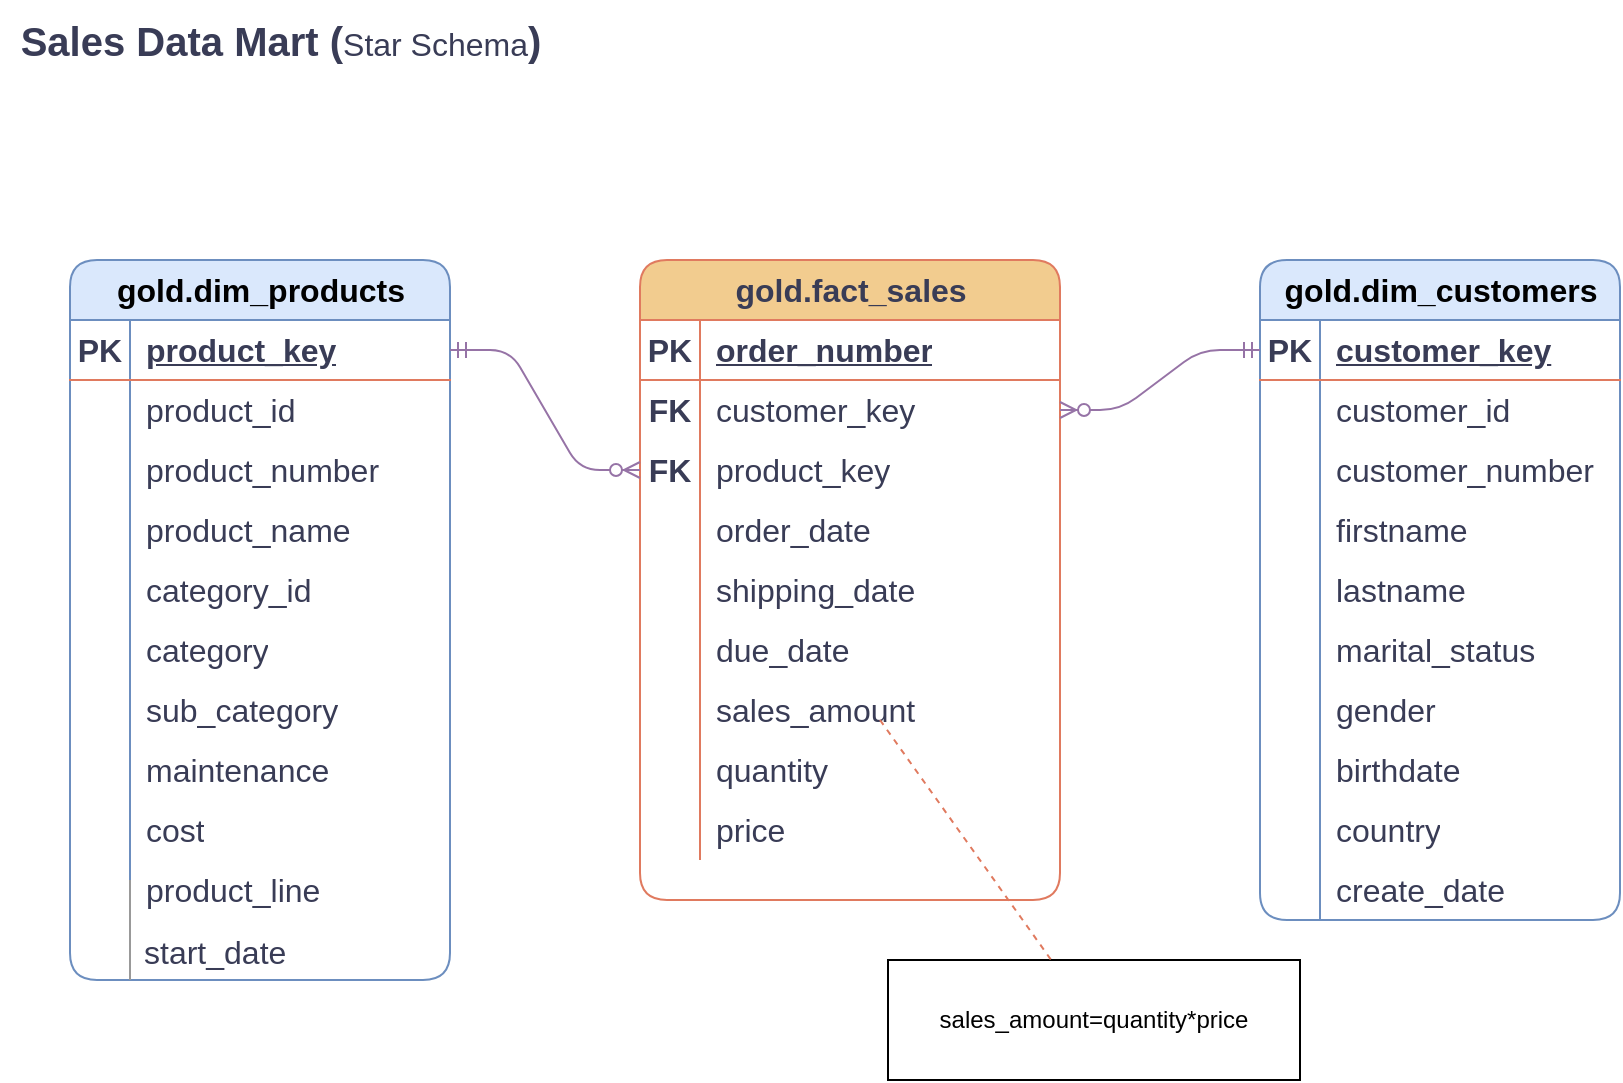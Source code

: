 <mxfile version="28.2.0">
  <diagram name="Page-1" id="RctHE6GiMI8IycqATekk">
    <mxGraphModel grid="1" page="1" gridSize="10" guides="1" tooltips="1" connect="1" arrows="1" fold="1" pageScale="1" pageWidth="827" pageHeight="1169" background="none" math="0" shadow="0">
      <root>
        <mxCell id="0" />
        <mxCell id="1" parent="0" />
        <mxCell id="pemhG7gVHmz7VgRPscrL-1" value="" style="whiteSpace=wrap;html=1;aspect=fixed;labelBackgroundColor=none;fillColor=#F2CC8F;strokeColor=#E07A5F;fontColor=#393C56;rounded=1;fontSize=20;fontStyle=1" vertex="1" parent="1">
          <mxGeometry x="140" y="87" as="geometry" />
        </mxCell>
        <mxCell id="pemhG7gVHmz7VgRPscrL-2" value="gold.fact_sales" style="shape=table;startSize=30;container=1;collapsible=1;childLayout=tableLayout;fixedRows=1;rowLines=0;fontStyle=1;align=center;resizeLast=1;html=1;labelBackgroundColor=none;fillColor=#F2CC8F;strokeColor=#E07A5F;fontColor=#393C56;rounded=1;fontSize=16;" vertex="1" parent="1">
          <mxGeometry x="290" y="160" width="210" height="320" as="geometry" />
        </mxCell>
        <mxCell id="pemhG7gVHmz7VgRPscrL-3" value="" style="shape=tableRow;horizontal=0;startSize=0;swimlaneHead=0;swimlaneBody=0;fillColor=none;collapsible=0;dropTarget=0;points=[[0,0.5],[1,0.5]];portConstraint=eastwest;top=0;left=0;right=0;bottom=1;labelBackgroundColor=none;strokeColor=#E07A5F;fontColor=#393C56;rounded=1;fontSize=16;" vertex="1" parent="pemhG7gVHmz7VgRPscrL-2">
          <mxGeometry y="30" width="210" height="30" as="geometry" />
        </mxCell>
        <mxCell id="pemhG7gVHmz7VgRPscrL-4" value="PK" style="shape=partialRectangle;connectable=0;fillColor=none;top=0;left=0;bottom=0;right=0;fontStyle=1;overflow=hidden;whiteSpace=wrap;html=1;labelBackgroundColor=none;strokeColor=#E07A5F;fontColor=#393C56;rounded=1;fontSize=16;" vertex="1" parent="pemhG7gVHmz7VgRPscrL-3">
          <mxGeometry width="30" height="30" as="geometry">
            <mxRectangle width="30" height="30" as="alternateBounds" />
          </mxGeometry>
        </mxCell>
        <mxCell id="pemhG7gVHmz7VgRPscrL-5" value="order_number" style="shape=partialRectangle;connectable=0;fillColor=none;top=0;left=0;bottom=0;right=0;align=left;spacingLeft=6;fontStyle=5;overflow=hidden;whiteSpace=wrap;html=1;labelBackgroundColor=none;strokeColor=#E07A5F;fontColor=#393C56;rounded=1;fontSize=16;" vertex="1" parent="pemhG7gVHmz7VgRPscrL-3">
          <mxGeometry x="30" width="180" height="30" as="geometry">
            <mxRectangle width="180" height="30" as="alternateBounds" />
          </mxGeometry>
        </mxCell>
        <mxCell id="pemhG7gVHmz7VgRPscrL-6" value="" style="shape=tableRow;horizontal=0;startSize=0;swimlaneHead=0;swimlaneBody=0;fillColor=none;collapsible=0;dropTarget=0;points=[[0,0.5],[1,0.5]];portConstraint=eastwest;top=0;left=0;right=0;bottom=0;labelBackgroundColor=none;strokeColor=#E07A5F;fontColor=#393C56;rounded=1;fontSize=16;" vertex="1" parent="pemhG7gVHmz7VgRPscrL-2">
          <mxGeometry y="60" width="210" height="30" as="geometry" />
        </mxCell>
        <mxCell id="pemhG7gVHmz7VgRPscrL-7" value="FK" style="shape=partialRectangle;connectable=0;fillColor=none;top=0;left=0;bottom=0;right=0;editable=1;overflow=hidden;whiteSpace=wrap;html=1;labelBackgroundColor=none;strokeColor=#E07A5F;fontColor=#393C56;rounded=1;fontSize=16;fontStyle=1" vertex="1" parent="pemhG7gVHmz7VgRPscrL-6">
          <mxGeometry width="30" height="30" as="geometry">
            <mxRectangle width="30" height="30" as="alternateBounds" />
          </mxGeometry>
        </mxCell>
        <mxCell id="pemhG7gVHmz7VgRPscrL-8" value="customer_key" style="shape=partialRectangle;connectable=0;fillColor=none;top=0;left=0;bottom=0;right=0;align=left;spacingLeft=6;overflow=hidden;whiteSpace=wrap;html=1;labelBackgroundColor=none;strokeColor=#E07A5F;fontColor=#393C56;rounded=1;fontSize=16;" vertex="1" parent="pemhG7gVHmz7VgRPscrL-6">
          <mxGeometry x="30" width="180" height="30" as="geometry">
            <mxRectangle width="180" height="30" as="alternateBounds" />
          </mxGeometry>
        </mxCell>
        <mxCell id="pemhG7gVHmz7VgRPscrL-9" value="" style="shape=tableRow;horizontal=0;startSize=0;swimlaneHead=0;swimlaneBody=0;fillColor=none;collapsible=0;dropTarget=0;points=[[0,0.5],[1,0.5]];portConstraint=eastwest;top=0;left=0;right=0;bottom=0;labelBackgroundColor=none;strokeColor=#E07A5F;fontColor=#393C56;rounded=1;fontSize=16;" vertex="1" parent="pemhG7gVHmz7VgRPscrL-2">
          <mxGeometry y="90" width="210" height="30" as="geometry" />
        </mxCell>
        <mxCell id="pemhG7gVHmz7VgRPscrL-10" value="&lt;b&gt;FK&lt;/b&gt;" style="shape=partialRectangle;connectable=0;fillColor=none;top=0;left=0;bottom=0;right=0;editable=1;overflow=hidden;whiteSpace=wrap;html=1;labelBackgroundColor=none;strokeColor=#E07A5F;fontColor=#393C56;rounded=1;fontSize=16;" vertex="1" parent="pemhG7gVHmz7VgRPscrL-9">
          <mxGeometry width="30" height="30" as="geometry">
            <mxRectangle width="30" height="30" as="alternateBounds" />
          </mxGeometry>
        </mxCell>
        <mxCell id="pemhG7gVHmz7VgRPscrL-11" value="product_key" style="shape=partialRectangle;connectable=0;fillColor=none;top=0;left=0;bottom=0;right=0;align=left;spacingLeft=6;overflow=hidden;whiteSpace=wrap;html=1;labelBackgroundColor=none;strokeColor=#E07A5F;fontColor=#393C56;rounded=1;fontSize=16;" vertex="1" parent="pemhG7gVHmz7VgRPscrL-9">
          <mxGeometry x="30" width="180" height="30" as="geometry">
            <mxRectangle width="180" height="30" as="alternateBounds" />
          </mxGeometry>
        </mxCell>
        <mxCell id="pemhG7gVHmz7VgRPscrL-18" value="" style="shape=tableRow;horizontal=0;startSize=0;swimlaneHead=0;swimlaneBody=0;fillColor=none;collapsible=0;dropTarget=0;points=[[0,0.5],[1,0.5]];portConstraint=eastwest;top=0;left=0;right=0;bottom=0;labelBackgroundColor=none;strokeColor=#E07A5F;fontColor=#393C56;rounded=1;fontSize=16;" vertex="1" parent="pemhG7gVHmz7VgRPscrL-2">
          <mxGeometry y="120" width="210" height="30" as="geometry" />
        </mxCell>
        <mxCell id="pemhG7gVHmz7VgRPscrL-19" value="" style="shape=partialRectangle;connectable=0;fillColor=none;top=0;left=0;bottom=0;right=0;editable=1;overflow=hidden;whiteSpace=wrap;html=1;labelBackgroundColor=none;strokeColor=#E07A5F;fontColor=#393C56;rounded=1;fontSize=16;" vertex="1" parent="pemhG7gVHmz7VgRPscrL-18">
          <mxGeometry width="30" height="30" as="geometry">
            <mxRectangle width="30" height="30" as="alternateBounds" />
          </mxGeometry>
        </mxCell>
        <mxCell id="pemhG7gVHmz7VgRPscrL-20" value="order_date" style="shape=partialRectangle;connectable=0;fillColor=none;top=0;left=0;bottom=0;right=0;align=left;spacingLeft=6;overflow=hidden;whiteSpace=wrap;html=1;labelBackgroundColor=none;strokeColor=#E07A5F;fontColor=#393C56;rounded=1;fontSize=16;" vertex="1" parent="pemhG7gVHmz7VgRPscrL-18">
          <mxGeometry x="30" width="180" height="30" as="geometry">
            <mxRectangle width="180" height="30" as="alternateBounds" />
          </mxGeometry>
        </mxCell>
        <mxCell id="pemhG7gVHmz7VgRPscrL-15" value="" style="shape=tableRow;horizontal=0;startSize=0;swimlaneHead=0;swimlaneBody=0;fillColor=none;collapsible=0;dropTarget=0;points=[[0,0.5],[1,0.5]];portConstraint=eastwest;top=0;left=0;right=0;bottom=0;labelBackgroundColor=none;strokeColor=#E07A5F;fontColor=#393C56;rounded=1;fontSize=16;" vertex="1" parent="pemhG7gVHmz7VgRPscrL-2">
          <mxGeometry y="150" width="210" height="30" as="geometry" />
        </mxCell>
        <mxCell id="pemhG7gVHmz7VgRPscrL-16" value="" style="shape=partialRectangle;connectable=0;fillColor=none;top=0;left=0;bottom=0;right=0;editable=1;overflow=hidden;whiteSpace=wrap;html=1;labelBackgroundColor=none;strokeColor=#E07A5F;fontColor=#393C56;rounded=1;fontSize=16;" vertex="1" parent="pemhG7gVHmz7VgRPscrL-15">
          <mxGeometry width="30" height="30" as="geometry">
            <mxRectangle width="30" height="30" as="alternateBounds" />
          </mxGeometry>
        </mxCell>
        <mxCell id="pemhG7gVHmz7VgRPscrL-17" value="shipping_date" style="shape=partialRectangle;connectable=0;fillColor=none;top=0;left=0;bottom=0;right=0;align=left;spacingLeft=6;overflow=hidden;whiteSpace=wrap;html=1;labelBackgroundColor=none;strokeColor=#E07A5F;fontColor=#393C56;rounded=1;fontSize=16;" vertex="1" parent="pemhG7gVHmz7VgRPscrL-15">
          <mxGeometry x="30" width="180" height="30" as="geometry">
            <mxRectangle width="180" height="30" as="alternateBounds" />
          </mxGeometry>
        </mxCell>
        <mxCell id="pemhG7gVHmz7VgRPscrL-21" value="" style="shape=tableRow;horizontal=0;startSize=0;swimlaneHead=0;swimlaneBody=0;fillColor=none;collapsible=0;dropTarget=0;points=[[0,0.5],[1,0.5]];portConstraint=eastwest;top=0;left=0;right=0;bottom=0;labelBackgroundColor=none;strokeColor=#E07A5F;fontColor=#393C56;rounded=1;fontSize=16;" vertex="1" parent="pemhG7gVHmz7VgRPscrL-2">
          <mxGeometry y="180" width="210" height="30" as="geometry" />
        </mxCell>
        <mxCell id="pemhG7gVHmz7VgRPscrL-22" value="" style="shape=partialRectangle;connectable=0;fillColor=none;top=0;left=0;bottom=0;right=0;editable=1;overflow=hidden;whiteSpace=wrap;html=1;labelBackgroundColor=none;strokeColor=#E07A5F;fontColor=#393C56;rounded=1;fontSize=16;" vertex="1" parent="pemhG7gVHmz7VgRPscrL-21">
          <mxGeometry width="30" height="30" as="geometry">
            <mxRectangle width="30" height="30" as="alternateBounds" />
          </mxGeometry>
        </mxCell>
        <mxCell id="pemhG7gVHmz7VgRPscrL-23" value="due_date" style="shape=partialRectangle;connectable=0;fillColor=none;top=0;left=0;bottom=0;right=0;align=left;spacingLeft=6;overflow=hidden;whiteSpace=wrap;html=1;labelBackgroundColor=none;strokeColor=#E07A5F;fontColor=#393C56;rounded=1;fontSize=16;" vertex="1" parent="pemhG7gVHmz7VgRPscrL-21">
          <mxGeometry x="30" width="180" height="30" as="geometry">
            <mxRectangle width="180" height="30" as="alternateBounds" />
          </mxGeometry>
        </mxCell>
        <mxCell id="pemhG7gVHmz7VgRPscrL-24" value="" style="shape=tableRow;horizontal=0;startSize=0;swimlaneHead=0;swimlaneBody=0;fillColor=none;collapsible=0;dropTarget=0;points=[[0,0.5],[1,0.5]];portConstraint=eastwest;top=0;left=0;right=0;bottom=0;labelBackgroundColor=none;strokeColor=#E07A5F;fontColor=#393C56;rounded=1;fontSize=16;" vertex="1" parent="pemhG7gVHmz7VgRPscrL-2">
          <mxGeometry y="210" width="210" height="30" as="geometry" />
        </mxCell>
        <mxCell id="pemhG7gVHmz7VgRPscrL-25" value="" style="shape=partialRectangle;connectable=0;fillColor=none;top=0;left=0;bottom=0;right=0;editable=1;overflow=hidden;whiteSpace=wrap;html=1;labelBackgroundColor=none;strokeColor=#E07A5F;fontColor=#393C56;rounded=1;fontSize=16;" vertex="1" parent="pemhG7gVHmz7VgRPscrL-24">
          <mxGeometry width="30" height="30" as="geometry">
            <mxRectangle width="30" height="30" as="alternateBounds" />
          </mxGeometry>
        </mxCell>
        <mxCell id="pemhG7gVHmz7VgRPscrL-26" value="sales_amount" style="shape=partialRectangle;connectable=0;fillColor=none;top=0;left=0;bottom=0;right=0;align=left;spacingLeft=6;overflow=hidden;whiteSpace=wrap;html=1;labelBackgroundColor=none;strokeColor=#E07A5F;fontColor=#393C56;rounded=1;fontSize=16;" vertex="1" parent="pemhG7gVHmz7VgRPscrL-24">
          <mxGeometry x="30" width="180" height="30" as="geometry">
            <mxRectangle width="180" height="30" as="alternateBounds" />
          </mxGeometry>
        </mxCell>
        <mxCell id="pemhG7gVHmz7VgRPscrL-27" value="" style="shape=tableRow;horizontal=0;startSize=0;swimlaneHead=0;swimlaneBody=0;fillColor=none;collapsible=0;dropTarget=0;points=[[0,0.5],[1,0.5]];portConstraint=eastwest;top=0;left=0;right=0;bottom=0;labelBackgroundColor=none;strokeColor=#E07A5F;fontColor=#393C56;rounded=1;fontSize=16;" vertex="1" parent="pemhG7gVHmz7VgRPscrL-2">
          <mxGeometry y="240" width="210" height="30" as="geometry" />
        </mxCell>
        <mxCell id="pemhG7gVHmz7VgRPscrL-28" value="" style="shape=partialRectangle;connectable=0;fillColor=none;top=0;left=0;bottom=0;right=0;editable=1;overflow=hidden;whiteSpace=wrap;html=1;labelBackgroundColor=none;strokeColor=#E07A5F;fontColor=#393C56;rounded=1;fontSize=16;" vertex="1" parent="pemhG7gVHmz7VgRPscrL-27">
          <mxGeometry width="30" height="30" as="geometry">
            <mxRectangle width="30" height="30" as="alternateBounds" />
          </mxGeometry>
        </mxCell>
        <mxCell id="pemhG7gVHmz7VgRPscrL-29" value="quantity" style="shape=partialRectangle;connectable=0;fillColor=none;top=0;left=0;bottom=0;right=0;align=left;spacingLeft=6;overflow=hidden;whiteSpace=wrap;html=1;labelBackgroundColor=none;strokeColor=#E07A5F;fontColor=#393C56;rounded=1;fontSize=16;" vertex="1" parent="pemhG7gVHmz7VgRPscrL-27">
          <mxGeometry x="30" width="180" height="30" as="geometry">
            <mxRectangle width="180" height="30" as="alternateBounds" />
          </mxGeometry>
        </mxCell>
        <mxCell id="pemhG7gVHmz7VgRPscrL-12" value="" style="shape=tableRow;horizontal=0;startSize=0;swimlaneHead=0;swimlaneBody=0;fillColor=none;collapsible=0;dropTarget=0;points=[[0,0.5],[1,0.5]];portConstraint=eastwest;top=0;left=0;right=0;bottom=0;labelBackgroundColor=none;strokeColor=#E07A5F;fontColor=#393C56;rounded=1;fontSize=16;" vertex="1" parent="pemhG7gVHmz7VgRPscrL-2">
          <mxGeometry y="270" width="210" height="30" as="geometry" />
        </mxCell>
        <mxCell id="pemhG7gVHmz7VgRPscrL-13" value="" style="shape=partialRectangle;connectable=0;fillColor=none;top=0;left=0;bottom=0;right=0;editable=1;overflow=hidden;whiteSpace=wrap;html=1;labelBackgroundColor=none;strokeColor=#E07A5F;fontColor=#393C56;rounded=1;fontSize=16;" vertex="1" parent="pemhG7gVHmz7VgRPscrL-12">
          <mxGeometry width="30" height="30" as="geometry">
            <mxRectangle width="30" height="30" as="alternateBounds" />
          </mxGeometry>
        </mxCell>
        <mxCell id="pemhG7gVHmz7VgRPscrL-14" value="price" style="shape=partialRectangle;connectable=0;fillColor=none;top=0;left=0;bottom=0;right=0;align=left;spacingLeft=6;overflow=hidden;whiteSpace=wrap;html=1;labelBackgroundColor=none;strokeColor=#E07A5F;fontColor=#393C56;rounded=1;fontSize=16;" vertex="1" parent="pemhG7gVHmz7VgRPscrL-12">
          <mxGeometry x="30" width="180" height="30" as="geometry">
            <mxRectangle width="180" height="30" as="alternateBounds" />
          </mxGeometry>
        </mxCell>
        <mxCell id="pemhG7gVHmz7VgRPscrL-80" value="gold.dim_customers" style="shape=table;startSize=30;container=1;collapsible=1;childLayout=tableLayout;fixedRows=1;rowLines=0;fontStyle=1;align=center;resizeLast=1;html=1;rounded=1;strokeColor=#6c8ebf;fillColor=#dae8fc;fontSize=16;" vertex="1" parent="1">
          <mxGeometry x="600" y="160" width="180" height="330" as="geometry" />
        </mxCell>
        <mxCell id="pemhG7gVHmz7VgRPscrL-81" value="" style="shape=tableRow;horizontal=0;startSize=0;swimlaneHead=0;swimlaneBody=0;fillColor=none;collapsible=0;dropTarget=0;points=[[0,0.5],[1,0.5]];portConstraint=eastwest;top=0;left=0;right=0;bottom=1;rounded=1;strokeColor=#E07A5F;fontColor=#393C56;fontSize=16;" vertex="1" parent="pemhG7gVHmz7VgRPscrL-80">
          <mxGeometry y="30" width="180" height="30" as="geometry" />
        </mxCell>
        <mxCell id="pemhG7gVHmz7VgRPscrL-82" value="PK" style="shape=partialRectangle;connectable=0;fillColor=none;top=0;left=0;bottom=0;right=0;fontStyle=1;overflow=hidden;whiteSpace=wrap;html=1;rounded=1;strokeColor=#E07A5F;fontColor=#393C56;fontSize=16;" vertex="1" parent="pemhG7gVHmz7VgRPscrL-81">
          <mxGeometry width="30" height="30" as="geometry">
            <mxRectangle width="30" height="30" as="alternateBounds" />
          </mxGeometry>
        </mxCell>
        <mxCell id="pemhG7gVHmz7VgRPscrL-83" value="customer_key" style="shape=partialRectangle;connectable=0;fillColor=none;top=0;left=0;bottom=0;right=0;align=left;spacingLeft=6;fontStyle=5;overflow=hidden;whiteSpace=wrap;html=1;rounded=1;strokeColor=#E07A5F;fontColor=#393C56;fontSize=16;" vertex="1" parent="pemhG7gVHmz7VgRPscrL-81">
          <mxGeometry x="30" width="150" height="30" as="geometry">
            <mxRectangle width="150" height="30" as="alternateBounds" />
          </mxGeometry>
        </mxCell>
        <mxCell id="pemhG7gVHmz7VgRPscrL-84" value="" style="shape=tableRow;horizontal=0;startSize=0;swimlaneHead=0;swimlaneBody=0;fillColor=none;collapsible=0;dropTarget=0;points=[[0,0.5],[1,0.5]];portConstraint=eastwest;top=0;left=0;right=0;bottom=0;rounded=1;strokeColor=#E07A5F;fontColor=#393C56;fontSize=16;" vertex="1" parent="pemhG7gVHmz7VgRPscrL-80">
          <mxGeometry y="60" width="180" height="30" as="geometry" />
        </mxCell>
        <mxCell id="pemhG7gVHmz7VgRPscrL-85" value="" style="shape=partialRectangle;connectable=0;fillColor=none;top=0;left=0;bottom=0;right=0;editable=1;overflow=hidden;whiteSpace=wrap;html=1;rounded=1;strokeColor=#E07A5F;fontColor=#393C56;fontSize=16;" vertex="1" parent="pemhG7gVHmz7VgRPscrL-84">
          <mxGeometry width="30" height="30" as="geometry">
            <mxRectangle width="30" height="30" as="alternateBounds" />
          </mxGeometry>
        </mxCell>
        <mxCell id="pemhG7gVHmz7VgRPscrL-86" value="customer_id" style="shape=partialRectangle;connectable=0;fillColor=none;top=0;left=0;bottom=0;right=0;align=left;spacingLeft=6;overflow=hidden;whiteSpace=wrap;html=1;rounded=1;strokeColor=#E07A5F;fontColor=#393C56;fontSize=16;" vertex="1" parent="pemhG7gVHmz7VgRPscrL-84">
          <mxGeometry x="30" width="150" height="30" as="geometry">
            <mxRectangle width="150" height="30" as="alternateBounds" />
          </mxGeometry>
        </mxCell>
        <mxCell id="pemhG7gVHmz7VgRPscrL-87" value="" style="shape=tableRow;horizontal=0;startSize=0;swimlaneHead=0;swimlaneBody=0;fillColor=none;collapsible=0;dropTarget=0;points=[[0,0.5],[1,0.5]];portConstraint=eastwest;top=0;left=0;right=0;bottom=0;rounded=1;strokeColor=#E07A5F;fontColor=#393C56;fontSize=16;" vertex="1" parent="pemhG7gVHmz7VgRPscrL-80">
          <mxGeometry y="90" width="180" height="30" as="geometry" />
        </mxCell>
        <mxCell id="pemhG7gVHmz7VgRPscrL-88" value="" style="shape=partialRectangle;connectable=0;fillColor=none;top=0;left=0;bottom=0;right=0;editable=1;overflow=hidden;whiteSpace=wrap;html=1;rounded=1;strokeColor=#E07A5F;fontColor=#393C56;fontSize=16;" vertex="1" parent="pemhG7gVHmz7VgRPscrL-87">
          <mxGeometry width="30" height="30" as="geometry">
            <mxRectangle width="30" height="30" as="alternateBounds" />
          </mxGeometry>
        </mxCell>
        <mxCell id="pemhG7gVHmz7VgRPscrL-89" value="customer_number" style="shape=partialRectangle;connectable=0;fillColor=none;top=0;left=0;bottom=0;right=0;align=left;spacingLeft=6;overflow=hidden;whiteSpace=wrap;html=1;rounded=1;strokeColor=#E07A5F;fontColor=#393C56;fontSize=16;" vertex="1" parent="pemhG7gVHmz7VgRPscrL-87">
          <mxGeometry x="30" width="150" height="30" as="geometry">
            <mxRectangle width="150" height="30" as="alternateBounds" />
          </mxGeometry>
        </mxCell>
        <mxCell id="pemhG7gVHmz7VgRPscrL-90" value="" style="shape=tableRow;horizontal=0;startSize=0;swimlaneHead=0;swimlaneBody=0;fillColor=none;collapsible=0;dropTarget=0;points=[[0,0.5],[1,0.5]];portConstraint=eastwest;top=0;left=0;right=0;bottom=0;rounded=1;strokeColor=#E07A5F;fontColor=#393C56;fontSize=16;" vertex="1" parent="pemhG7gVHmz7VgRPscrL-80">
          <mxGeometry y="120" width="180" height="30" as="geometry" />
        </mxCell>
        <mxCell id="pemhG7gVHmz7VgRPscrL-91" value="" style="shape=partialRectangle;connectable=0;fillColor=none;top=0;left=0;bottom=0;right=0;editable=1;overflow=hidden;whiteSpace=wrap;html=1;rounded=1;strokeColor=#E07A5F;fontColor=#393C56;fontSize=16;" vertex="1" parent="pemhG7gVHmz7VgRPscrL-90">
          <mxGeometry width="30" height="30" as="geometry">
            <mxRectangle width="30" height="30" as="alternateBounds" />
          </mxGeometry>
        </mxCell>
        <mxCell id="pemhG7gVHmz7VgRPscrL-92" value="firstname" style="shape=partialRectangle;connectable=0;fillColor=none;top=0;left=0;bottom=0;right=0;align=left;spacingLeft=6;overflow=hidden;whiteSpace=wrap;html=1;rounded=1;strokeColor=#E07A5F;fontColor=#393C56;fontSize=16;" vertex="1" parent="pemhG7gVHmz7VgRPscrL-90">
          <mxGeometry x="30" width="150" height="30" as="geometry">
            <mxRectangle width="150" height="30" as="alternateBounds" />
          </mxGeometry>
        </mxCell>
        <mxCell id="pemhG7gVHmz7VgRPscrL-93" value="" style="shape=tableRow;horizontal=0;startSize=0;swimlaneHead=0;swimlaneBody=0;fillColor=none;collapsible=0;dropTarget=0;points=[[0,0.5],[1,0.5]];portConstraint=eastwest;top=0;left=0;right=0;bottom=0;rounded=1;strokeColor=#E07A5F;fontColor=#393C56;fontSize=16;" vertex="1" parent="pemhG7gVHmz7VgRPscrL-80">
          <mxGeometry y="150" width="180" height="30" as="geometry" />
        </mxCell>
        <mxCell id="pemhG7gVHmz7VgRPscrL-94" value="" style="shape=partialRectangle;connectable=0;fillColor=none;top=0;left=0;bottom=0;right=0;editable=1;overflow=hidden;whiteSpace=wrap;html=1;rounded=1;strokeColor=#E07A5F;fontColor=#393C56;fontSize=16;" vertex="1" parent="pemhG7gVHmz7VgRPscrL-93">
          <mxGeometry width="30" height="30" as="geometry">
            <mxRectangle width="30" height="30" as="alternateBounds" />
          </mxGeometry>
        </mxCell>
        <mxCell id="pemhG7gVHmz7VgRPscrL-95" value="lastname" style="shape=partialRectangle;connectable=0;fillColor=none;top=0;left=0;bottom=0;right=0;align=left;spacingLeft=6;overflow=hidden;whiteSpace=wrap;html=1;rounded=1;strokeColor=#E07A5F;fontColor=#393C56;fontSize=16;" vertex="1" parent="pemhG7gVHmz7VgRPscrL-93">
          <mxGeometry x="30" width="150" height="30" as="geometry">
            <mxRectangle width="150" height="30" as="alternateBounds" />
          </mxGeometry>
        </mxCell>
        <mxCell id="pemhG7gVHmz7VgRPscrL-96" value="" style="shape=tableRow;horizontal=0;startSize=0;swimlaneHead=0;swimlaneBody=0;fillColor=none;collapsible=0;dropTarget=0;points=[[0,0.5],[1,0.5]];portConstraint=eastwest;top=0;left=0;right=0;bottom=0;rounded=1;strokeColor=#E07A5F;fontColor=#393C56;fontSize=16;" vertex="1" parent="pemhG7gVHmz7VgRPscrL-80">
          <mxGeometry y="180" width="180" height="30" as="geometry" />
        </mxCell>
        <mxCell id="pemhG7gVHmz7VgRPscrL-97" value="" style="shape=partialRectangle;connectable=0;fillColor=none;top=0;left=0;bottom=0;right=0;editable=1;overflow=hidden;whiteSpace=wrap;html=1;rounded=1;strokeColor=#E07A5F;fontColor=#393C56;fontSize=16;" vertex="1" parent="pemhG7gVHmz7VgRPscrL-96">
          <mxGeometry width="30" height="30" as="geometry">
            <mxRectangle width="30" height="30" as="alternateBounds" />
          </mxGeometry>
        </mxCell>
        <mxCell id="pemhG7gVHmz7VgRPscrL-98" value="marital_status" style="shape=partialRectangle;connectable=0;fillColor=none;top=0;left=0;bottom=0;right=0;align=left;spacingLeft=6;overflow=hidden;whiteSpace=wrap;html=1;rounded=1;strokeColor=#E07A5F;fontColor=#393C56;fontSize=16;" vertex="1" parent="pemhG7gVHmz7VgRPscrL-96">
          <mxGeometry x="30" width="150" height="30" as="geometry">
            <mxRectangle width="150" height="30" as="alternateBounds" />
          </mxGeometry>
        </mxCell>
        <mxCell id="pemhG7gVHmz7VgRPscrL-99" value="" style="shape=tableRow;horizontal=0;startSize=0;swimlaneHead=0;swimlaneBody=0;fillColor=none;collapsible=0;dropTarget=0;points=[[0,0.5],[1,0.5]];portConstraint=eastwest;top=0;left=0;right=0;bottom=0;rounded=1;strokeColor=#E07A5F;fontColor=#393C56;fontSize=16;" vertex="1" parent="pemhG7gVHmz7VgRPscrL-80">
          <mxGeometry y="210" width="180" height="30" as="geometry" />
        </mxCell>
        <mxCell id="pemhG7gVHmz7VgRPscrL-100" value="" style="shape=partialRectangle;connectable=0;fillColor=none;top=0;left=0;bottom=0;right=0;editable=1;overflow=hidden;whiteSpace=wrap;html=1;rounded=1;strokeColor=#E07A5F;fontColor=#393C56;fontSize=16;" vertex="1" parent="pemhG7gVHmz7VgRPscrL-99">
          <mxGeometry width="30" height="30" as="geometry">
            <mxRectangle width="30" height="30" as="alternateBounds" />
          </mxGeometry>
        </mxCell>
        <mxCell id="pemhG7gVHmz7VgRPscrL-101" value="gender" style="shape=partialRectangle;connectable=0;fillColor=none;top=0;left=0;bottom=0;right=0;align=left;spacingLeft=6;overflow=hidden;whiteSpace=wrap;html=1;rounded=1;strokeColor=#E07A5F;fontColor=#393C56;fontSize=16;" vertex="1" parent="pemhG7gVHmz7VgRPscrL-99">
          <mxGeometry x="30" width="150" height="30" as="geometry">
            <mxRectangle width="150" height="30" as="alternateBounds" />
          </mxGeometry>
        </mxCell>
        <mxCell id="pemhG7gVHmz7VgRPscrL-102" value="" style="shape=tableRow;horizontal=0;startSize=0;swimlaneHead=0;swimlaneBody=0;fillColor=none;collapsible=0;dropTarget=0;points=[[0,0.5],[1,0.5]];portConstraint=eastwest;top=0;left=0;right=0;bottom=0;rounded=1;strokeColor=#E07A5F;fontColor=#393C56;fontSize=16;" vertex="1" parent="pemhG7gVHmz7VgRPscrL-80">
          <mxGeometry y="240" width="180" height="30" as="geometry" />
        </mxCell>
        <mxCell id="pemhG7gVHmz7VgRPscrL-103" value="" style="shape=partialRectangle;connectable=0;fillColor=none;top=0;left=0;bottom=0;right=0;editable=1;overflow=hidden;whiteSpace=wrap;html=1;rounded=1;strokeColor=#E07A5F;fontColor=#393C56;fontSize=16;" vertex="1" parent="pemhG7gVHmz7VgRPscrL-102">
          <mxGeometry width="30" height="30" as="geometry">
            <mxRectangle width="30" height="30" as="alternateBounds" />
          </mxGeometry>
        </mxCell>
        <mxCell id="pemhG7gVHmz7VgRPscrL-104" value="birthdate" style="shape=partialRectangle;connectable=0;fillColor=none;top=0;left=0;bottom=0;right=0;align=left;spacingLeft=6;overflow=hidden;whiteSpace=wrap;html=1;rounded=1;strokeColor=#E07A5F;fontColor=#393C56;fontSize=16;" vertex="1" parent="pemhG7gVHmz7VgRPscrL-102">
          <mxGeometry x="30" width="150" height="30" as="geometry">
            <mxRectangle width="150" height="30" as="alternateBounds" />
          </mxGeometry>
        </mxCell>
        <mxCell id="pemhG7gVHmz7VgRPscrL-105" value="" style="shape=tableRow;horizontal=0;startSize=0;swimlaneHead=0;swimlaneBody=0;fillColor=none;collapsible=0;dropTarget=0;points=[[0,0.5],[1,0.5]];portConstraint=eastwest;top=0;left=0;right=0;bottom=0;rounded=1;strokeColor=#E07A5F;fontColor=#393C56;fontSize=16;" vertex="1" parent="pemhG7gVHmz7VgRPscrL-80">
          <mxGeometry y="270" width="180" height="30" as="geometry" />
        </mxCell>
        <mxCell id="pemhG7gVHmz7VgRPscrL-106" value="" style="shape=partialRectangle;connectable=0;fillColor=none;top=0;left=0;bottom=0;right=0;editable=1;overflow=hidden;whiteSpace=wrap;html=1;rounded=1;strokeColor=#E07A5F;fontColor=#393C56;fontSize=16;" vertex="1" parent="pemhG7gVHmz7VgRPscrL-105">
          <mxGeometry width="30" height="30" as="geometry">
            <mxRectangle width="30" height="30" as="alternateBounds" />
          </mxGeometry>
        </mxCell>
        <mxCell id="pemhG7gVHmz7VgRPscrL-107" value="country" style="shape=partialRectangle;connectable=0;fillColor=none;top=0;left=0;bottom=0;right=0;align=left;spacingLeft=6;overflow=hidden;whiteSpace=wrap;html=1;rounded=1;strokeColor=#E07A5F;fontColor=#393C56;fontSize=16;" vertex="1" parent="pemhG7gVHmz7VgRPscrL-105">
          <mxGeometry x="30" width="150" height="30" as="geometry">
            <mxRectangle width="150" height="30" as="alternateBounds" />
          </mxGeometry>
        </mxCell>
        <mxCell id="pemhG7gVHmz7VgRPscrL-108" value="" style="shape=tableRow;horizontal=0;startSize=0;swimlaneHead=0;swimlaneBody=0;fillColor=none;collapsible=0;dropTarget=0;points=[[0,0.5],[1,0.5]];portConstraint=eastwest;top=0;left=0;right=0;bottom=0;rounded=1;strokeColor=#E07A5F;fontColor=#393C56;fontSize=16;" vertex="1" parent="pemhG7gVHmz7VgRPscrL-80">
          <mxGeometry y="300" width="180" height="30" as="geometry" />
        </mxCell>
        <mxCell id="pemhG7gVHmz7VgRPscrL-109" value="" style="shape=partialRectangle;connectable=0;fillColor=none;top=0;left=0;bottom=0;right=0;editable=1;overflow=hidden;whiteSpace=wrap;html=1;rounded=1;strokeColor=#E07A5F;fontColor=#393C56;fontSize=16;" vertex="1" parent="pemhG7gVHmz7VgRPscrL-108">
          <mxGeometry width="30" height="30" as="geometry">
            <mxRectangle width="30" height="30" as="alternateBounds" />
          </mxGeometry>
        </mxCell>
        <mxCell id="pemhG7gVHmz7VgRPscrL-110" value="create_date" style="shape=partialRectangle;connectable=0;fillColor=none;top=0;left=0;bottom=0;right=0;align=left;spacingLeft=6;overflow=hidden;whiteSpace=wrap;html=1;rounded=1;strokeColor=#E07A5F;fontColor=#393C56;fontSize=16;" vertex="1" parent="pemhG7gVHmz7VgRPscrL-108">
          <mxGeometry x="30" width="150" height="30" as="geometry">
            <mxRectangle width="150" height="30" as="alternateBounds" />
          </mxGeometry>
        </mxCell>
        <mxCell id="pemhG7gVHmz7VgRPscrL-111" value="gold.dim_products" style="shape=table;startSize=30;container=1;collapsible=1;childLayout=tableLayout;fixedRows=1;rowLines=0;fontStyle=1;align=center;resizeLast=1;html=1;rounded=1;strokeColor=#6c8ebf;fillColor=#dae8fc;fontSize=16;" vertex="1" parent="1">
          <mxGeometry x="5" y="160" width="190" height="360" as="geometry" />
        </mxCell>
        <mxCell id="pemhG7gVHmz7VgRPscrL-112" value="" style="shape=tableRow;horizontal=0;startSize=0;swimlaneHead=0;swimlaneBody=0;fillColor=none;collapsible=0;dropTarget=0;points=[[0,0.5],[1,0.5]];portConstraint=eastwest;top=0;left=0;right=0;bottom=1;rounded=1;strokeColor=#E07A5F;fontColor=#393C56;fontSize=16;" vertex="1" parent="pemhG7gVHmz7VgRPscrL-111">
          <mxGeometry y="30" width="190" height="30" as="geometry" />
        </mxCell>
        <mxCell id="pemhG7gVHmz7VgRPscrL-113" value="PK" style="shape=partialRectangle;connectable=0;fillColor=none;top=0;left=0;bottom=0;right=0;fontStyle=1;overflow=hidden;whiteSpace=wrap;html=1;rounded=1;strokeColor=#E07A5F;fontColor=#393C56;fontSize=16;" vertex="1" parent="pemhG7gVHmz7VgRPscrL-112">
          <mxGeometry width="30" height="30" as="geometry">
            <mxRectangle width="30" height="30" as="alternateBounds" />
          </mxGeometry>
        </mxCell>
        <mxCell id="pemhG7gVHmz7VgRPscrL-114" value="product_key" style="shape=partialRectangle;connectable=0;fillColor=none;top=0;left=0;bottom=0;right=0;align=left;spacingLeft=6;fontStyle=5;overflow=hidden;whiteSpace=wrap;html=1;rounded=1;strokeColor=#E07A5F;fontColor=#393C56;fontSize=16;" vertex="1" parent="pemhG7gVHmz7VgRPscrL-112">
          <mxGeometry x="30" width="160" height="30" as="geometry">
            <mxRectangle width="160" height="30" as="alternateBounds" />
          </mxGeometry>
        </mxCell>
        <mxCell id="pemhG7gVHmz7VgRPscrL-115" value="" style="shape=tableRow;horizontal=0;startSize=0;swimlaneHead=0;swimlaneBody=0;fillColor=none;collapsible=0;dropTarget=0;points=[[0,0.5],[1,0.5]];portConstraint=eastwest;top=0;left=0;right=0;bottom=0;rounded=1;strokeColor=#E07A5F;fontColor=#393C56;fontSize=16;" vertex="1" parent="pemhG7gVHmz7VgRPscrL-111">
          <mxGeometry y="60" width="190" height="30" as="geometry" />
        </mxCell>
        <mxCell id="pemhG7gVHmz7VgRPscrL-116" value="" style="shape=partialRectangle;connectable=0;fillColor=none;top=0;left=0;bottom=0;right=0;editable=1;overflow=hidden;whiteSpace=wrap;html=1;rounded=1;strokeColor=#E07A5F;fontColor=#393C56;fontSize=16;" vertex="1" parent="pemhG7gVHmz7VgRPscrL-115">
          <mxGeometry width="30" height="30" as="geometry">
            <mxRectangle width="30" height="30" as="alternateBounds" />
          </mxGeometry>
        </mxCell>
        <mxCell id="pemhG7gVHmz7VgRPscrL-117" value="product_id" style="shape=partialRectangle;connectable=0;fillColor=none;top=0;left=0;bottom=0;right=0;align=left;spacingLeft=6;overflow=hidden;whiteSpace=wrap;html=1;rounded=1;strokeColor=#E07A5F;fontColor=#393C56;fontSize=16;" vertex="1" parent="pemhG7gVHmz7VgRPscrL-115">
          <mxGeometry x="30" width="160" height="30" as="geometry">
            <mxRectangle width="160" height="30" as="alternateBounds" />
          </mxGeometry>
        </mxCell>
        <mxCell id="pemhG7gVHmz7VgRPscrL-118" value="" style="shape=tableRow;horizontal=0;startSize=0;swimlaneHead=0;swimlaneBody=0;fillColor=none;collapsible=0;dropTarget=0;points=[[0,0.5],[1,0.5]];portConstraint=eastwest;top=0;left=0;right=0;bottom=0;rounded=1;strokeColor=#E07A5F;fontColor=#393C56;fontSize=16;" vertex="1" parent="pemhG7gVHmz7VgRPscrL-111">
          <mxGeometry y="90" width="190" height="30" as="geometry" />
        </mxCell>
        <mxCell id="pemhG7gVHmz7VgRPscrL-119" value="" style="shape=partialRectangle;connectable=0;fillColor=none;top=0;left=0;bottom=0;right=0;editable=1;overflow=hidden;whiteSpace=wrap;html=1;rounded=1;strokeColor=#E07A5F;fontColor=#393C56;fontSize=16;" vertex="1" parent="pemhG7gVHmz7VgRPscrL-118">
          <mxGeometry width="30" height="30" as="geometry">
            <mxRectangle width="30" height="30" as="alternateBounds" />
          </mxGeometry>
        </mxCell>
        <mxCell id="pemhG7gVHmz7VgRPscrL-120" value="product_number" style="shape=partialRectangle;connectable=0;fillColor=none;top=0;left=0;bottom=0;right=0;align=left;spacingLeft=6;overflow=hidden;whiteSpace=wrap;html=1;rounded=1;strokeColor=#E07A5F;fontColor=#393C56;fontSize=16;" vertex="1" parent="pemhG7gVHmz7VgRPscrL-118">
          <mxGeometry x="30" width="160" height="30" as="geometry">
            <mxRectangle width="160" height="30" as="alternateBounds" />
          </mxGeometry>
        </mxCell>
        <mxCell id="pemhG7gVHmz7VgRPscrL-121" value="" style="shape=tableRow;horizontal=0;startSize=0;swimlaneHead=0;swimlaneBody=0;fillColor=none;collapsible=0;dropTarget=0;points=[[0,0.5],[1,0.5]];portConstraint=eastwest;top=0;left=0;right=0;bottom=0;rounded=1;strokeColor=#E07A5F;fontColor=#393C56;fontSize=16;" vertex="1" parent="pemhG7gVHmz7VgRPscrL-111">
          <mxGeometry y="120" width="190" height="30" as="geometry" />
        </mxCell>
        <mxCell id="pemhG7gVHmz7VgRPscrL-122" value="" style="shape=partialRectangle;connectable=0;fillColor=none;top=0;left=0;bottom=0;right=0;editable=1;overflow=hidden;whiteSpace=wrap;html=1;rounded=1;strokeColor=#E07A5F;fontColor=#393C56;fontSize=16;" vertex="1" parent="pemhG7gVHmz7VgRPscrL-121">
          <mxGeometry width="30" height="30" as="geometry">
            <mxRectangle width="30" height="30" as="alternateBounds" />
          </mxGeometry>
        </mxCell>
        <mxCell id="pemhG7gVHmz7VgRPscrL-123" value="product_name" style="shape=partialRectangle;connectable=0;fillColor=none;top=0;left=0;bottom=0;right=0;align=left;spacingLeft=6;overflow=hidden;whiteSpace=wrap;html=1;rounded=1;strokeColor=#E07A5F;fontColor=#393C56;fontSize=16;" vertex="1" parent="pemhG7gVHmz7VgRPscrL-121">
          <mxGeometry x="30" width="160" height="30" as="geometry">
            <mxRectangle width="160" height="30" as="alternateBounds" />
          </mxGeometry>
        </mxCell>
        <mxCell id="pemhG7gVHmz7VgRPscrL-124" value="" style="shape=tableRow;horizontal=0;startSize=0;swimlaneHead=0;swimlaneBody=0;fillColor=none;collapsible=0;dropTarget=0;points=[[0,0.5],[1,0.5]];portConstraint=eastwest;top=0;left=0;right=0;bottom=0;rounded=1;strokeColor=#E07A5F;fontColor=#393C56;fontSize=16;" vertex="1" parent="pemhG7gVHmz7VgRPscrL-111">
          <mxGeometry y="150" width="190" height="30" as="geometry" />
        </mxCell>
        <mxCell id="pemhG7gVHmz7VgRPscrL-125" value="" style="shape=partialRectangle;connectable=0;fillColor=none;top=0;left=0;bottom=0;right=0;editable=1;overflow=hidden;whiteSpace=wrap;html=1;rounded=1;strokeColor=#E07A5F;fontColor=#393C56;fontSize=16;" vertex="1" parent="pemhG7gVHmz7VgRPscrL-124">
          <mxGeometry width="30" height="30" as="geometry">
            <mxRectangle width="30" height="30" as="alternateBounds" />
          </mxGeometry>
        </mxCell>
        <mxCell id="pemhG7gVHmz7VgRPscrL-126" value="category_id" style="shape=partialRectangle;connectable=0;fillColor=none;top=0;left=0;bottom=0;right=0;align=left;spacingLeft=6;overflow=hidden;whiteSpace=wrap;html=1;rounded=1;strokeColor=#E07A5F;fontColor=#393C56;fontSize=16;" vertex="1" parent="pemhG7gVHmz7VgRPscrL-124">
          <mxGeometry x="30" width="160" height="30" as="geometry">
            <mxRectangle width="160" height="30" as="alternateBounds" />
          </mxGeometry>
        </mxCell>
        <mxCell id="pemhG7gVHmz7VgRPscrL-127" value="" style="shape=tableRow;horizontal=0;startSize=0;swimlaneHead=0;swimlaneBody=0;fillColor=none;collapsible=0;dropTarget=0;points=[[0,0.5],[1,0.5]];portConstraint=eastwest;top=0;left=0;right=0;bottom=0;rounded=1;strokeColor=#E07A5F;fontColor=#393C56;fontSize=16;" vertex="1" parent="pemhG7gVHmz7VgRPscrL-111">
          <mxGeometry y="180" width="190" height="30" as="geometry" />
        </mxCell>
        <mxCell id="pemhG7gVHmz7VgRPscrL-128" value="" style="shape=partialRectangle;connectable=0;fillColor=none;top=0;left=0;bottom=0;right=0;editable=1;overflow=hidden;whiteSpace=wrap;html=1;rounded=1;strokeColor=#E07A5F;fontColor=#393C56;fontSize=16;" vertex="1" parent="pemhG7gVHmz7VgRPscrL-127">
          <mxGeometry width="30" height="30" as="geometry">
            <mxRectangle width="30" height="30" as="alternateBounds" />
          </mxGeometry>
        </mxCell>
        <mxCell id="pemhG7gVHmz7VgRPscrL-129" value="category" style="shape=partialRectangle;connectable=0;fillColor=none;top=0;left=0;bottom=0;right=0;align=left;spacingLeft=6;overflow=hidden;whiteSpace=wrap;html=1;rounded=1;strokeColor=#E07A5F;fontColor=#393C56;fontSize=16;" vertex="1" parent="pemhG7gVHmz7VgRPscrL-127">
          <mxGeometry x="30" width="160" height="30" as="geometry">
            <mxRectangle width="160" height="30" as="alternateBounds" />
          </mxGeometry>
        </mxCell>
        <mxCell id="pemhG7gVHmz7VgRPscrL-130" value="" style="shape=tableRow;horizontal=0;startSize=0;swimlaneHead=0;swimlaneBody=0;fillColor=none;collapsible=0;dropTarget=0;points=[[0,0.5],[1,0.5]];portConstraint=eastwest;top=0;left=0;right=0;bottom=0;rounded=1;strokeColor=#E07A5F;fontColor=#393C56;fontSize=16;" vertex="1" parent="pemhG7gVHmz7VgRPscrL-111">
          <mxGeometry y="210" width="190" height="30" as="geometry" />
        </mxCell>
        <mxCell id="pemhG7gVHmz7VgRPscrL-131" value="" style="shape=partialRectangle;connectable=0;fillColor=none;top=0;left=0;bottom=0;right=0;editable=1;overflow=hidden;whiteSpace=wrap;html=1;rounded=1;strokeColor=#E07A5F;fontColor=#393C56;fontSize=16;" vertex="1" parent="pemhG7gVHmz7VgRPscrL-130">
          <mxGeometry width="30" height="30" as="geometry">
            <mxRectangle width="30" height="30" as="alternateBounds" />
          </mxGeometry>
        </mxCell>
        <mxCell id="pemhG7gVHmz7VgRPscrL-132" value="sub_category" style="shape=partialRectangle;connectable=0;fillColor=none;top=0;left=0;bottom=0;right=0;align=left;spacingLeft=6;overflow=hidden;whiteSpace=wrap;html=1;rounded=1;strokeColor=#E07A5F;fontColor=#393C56;fontSize=16;" vertex="1" parent="pemhG7gVHmz7VgRPscrL-130">
          <mxGeometry x="30" width="160" height="30" as="geometry">
            <mxRectangle width="160" height="30" as="alternateBounds" />
          </mxGeometry>
        </mxCell>
        <mxCell id="pemhG7gVHmz7VgRPscrL-133" value="" style="shape=tableRow;horizontal=0;startSize=0;swimlaneHead=0;swimlaneBody=0;fillColor=none;collapsible=0;dropTarget=0;points=[[0,0.5],[1,0.5]];portConstraint=eastwest;top=0;left=0;right=0;bottom=0;rounded=1;strokeColor=#E07A5F;fontColor=#393C56;fontSize=16;" vertex="1" parent="pemhG7gVHmz7VgRPscrL-111">
          <mxGeometry y="240" width="190" height="30" as="geometry" />
        </mxCell>
        <mxCell id="pemhG7gVHmz7VgRPscrL-134" value="" style="shape=partialRectangle;connectable=0;fillColor=none;top=0;left=0;bottom=0;right=0;editable=1;overflow=hidden;whiteSpace=wrap;html=1;rounded=1;strokeColor=#E07A5F;fontColor=#393C56;fontSize=16;" vertex="1" parent="pemhG7gVHmz7VgRPscrL-133">
          <mxGeometry width="30" height="30" as="geometry">
            <mxRectangle width="30" height="30" as="alternateBounds" />
          </mxGeometry>
        </mxCell>
        <mxCell id="pemhG7gVHmz7VgRPscrL-135" value="maintenance" style="shape=partialRectangle;connectable=0;fillColor=none;top=0;left=0;bottom=0;right=0;align=left;spacingLeft=6;overflow=hidden;whiteSpace=wrap;html=1;rounded=1;strokeColor=#E07A5F;fontColor=#393C56;fontSize=16;" vertex="1" parent="pemhG7gVHmz7VgRPscrL-133">
          <mxGeometry x="30" width="160" height="30" as="geometry">
            <mxRectangle width="160" height="30" as="alternateBounds" />
          </mxGeometry>
        </mxCell>
        <mxCell id="pemhG7gVHmz7VgRPscrL-136" value="" style="shape=tableRow;horizontal=0;startSize=0;swimlaneHead=0;swimlaneBody=0;fillColor=none;collapsible=0;dropTarget=0;points=[[0,0.5],[1,0.5]];portConstraint=eastwest;top=0;left=0;right=0;bottom=0;rounded=1;strokeColor=#E07A5F;fontColor=#393C56;fontSize=16;" vertex="1" parent="pemhG7gVHmz7VgRPscrL-111">
          <mxGeometry y="270" width="190" height="30" as="geometry" />
        </mxCell>
        <mxCell id="pemhG7gVHmz7VgRPscrL-137" value="" style="shape=partialRectangle;connectable=0;fillColor=none;top=0;left=0;bottom=0;right=0;editable=1;overflow=hidden;whiteSpace=wrap;html=1;rounded=1;strokeColor=#E07A5F;fontColor=#393C56;fontSize=16;" vertex="1" parent="pemhG7gVHmz7VgRPscrL-136">
          <mxGeometry width="30" height="30" as="geometry">
            <mxRectangle width="30" height="30" as="alternateBounds" />
          </mxGeometry>
        </mxCell>
        <mxCell id="pemhG7gVHmz7VgRPscrL-138" value="cost" style="shape=partialRectangle;connectable=0;fillColor=none;top=0;left=0;bottom=0;right=0;align=left;spacingLeft=6;overflow=hidden;whiteSpace=wrap;html=1;rounded=1;strokeColor=#E07A5F;fontColor=#393C56;fontSize=16;" vertex="1" parent="pemhG7gVHmz7VgRPscrL-136">
          <mxGeometry x="30" width="160" height="30" as="geometry">
            <mxRectangle width="160" height="30" as="alternateBounds" />
          </mxGeometry>
        </mxCell>
        <mxCell id="pemhG7gVHmz7VgRPscrL-139" value="" style="shape=tableRow;horizontal=0;startSize=0;swimlaneHead=0;swimlaneBody=0;fillColor=none;collapsible=0;dropTarget=0;points=[[0,0.5],[1,0.5]];portConstraint=eastwest;top=0;left=0;right=0;bottom=0;rounded=1;strokeColor=#E07A5F;fontColor=#393C56;fontSize=16;" vertex="1" parent="pemhG7gVHmz7VgRPscrL-111">
          <mxGeometry y="300" width="190" height="30" as="geometry" />
        </mxCell>
        <mxCell id="pemhG7gVHmz7VgRPscrL-140" value="" style="shape=partialRectangle;connectable=0;fillColor=none;top=0;left=0;bottom=0;right=0;editable=1;overflow=hidden;whiteSpace=wrap;html=1;rounded=1;strokeColor=#E07A5F;fontColor=#393C56;fontSize=16;" vertex="1" parent="pemhG7gVHmz7VgRPscrL-139">
          <mxGeometry width="30" height="30" as="geometry">
            <mxRectangle width="30" height="30" as="alternateBounds" />
          </mxGeometry>
        </mxCell>
        <mxCell id="pemhG7gVHmz7VgRPscrL-141" value="product_line" style="shape=partialRectangle;connectable=0;fillColor=none;top=0;left=0;bottom=0;right=0;align=left;spacingLeft=6;overflow=hidden;whiteSpace=wrap;html=1;rounded=1;strokeColor=#E07A5F;fontColor=#393C56;fontSize=16;" vertex="1" parent="pemhG7gVHmz7VgRPscrL-139">
          <mxGeometry x="30" width="160" height="30" as="geometry">
            <mxRectangle width="160" height="30" as="alternateBounds" />
          </mxGeometry>
        </mxCell>
        <mxCell id="pemhG7gVHmz7VgRPscrL-212" value="&lt;span style=&quot;font-size: 16px;&quot;&gt;start_date&lt;/span&gt;&lt;div&gt;&lt;span style=&quot;font-size: 16px;&quot;&gt;&lt;br&gt;&lt;/span&gt;&lt;/div&gt;" style="text;whiteSpace=wrap;html=1;fontColor=#393C56;" vertex="1" parent="1">
          <mxGeometry x="40" y="490" width="140" height="40" as="geometry" />
        </mxCell>
        <mxCell id="pemhG7gVHmz7VgRPscrL-214" value="" style="edgeStyle=entityRelationEdgeStyle;fontSize=12;html=1;endArrow=ERzeroToMany;startArrow=ERmandOne;rounded=1;strokeColor=#9673a6;fontColor=#393C56;fillColor=#e1d5e7;exitX=1;exitY=0.5;exitDx=0;exitDy=0;entryX=0;entryY=0.5;entryDx=0;entryDy=0;" edge="1" parent="1" source="pemhG7gVHmz7VgRPscrL-112" target="pemhG7gVHmz7VgRPscrL-9">
          <mxGeometry width="100" height="100" relative="1" as="geometry">
            <mxPoint x="260" y="190" as="sourcePoint" />
            <mxPoint x="290" y="410" as="targetPoint" />
            <Array as="points">
              <mxPoint x="260" y="150" />
              <mxPoint x="380" y="210" />
              <mxPoint x="250" y="200" />
            </Array>
          </mxGeometry>
        </mxCell>
        <mxCell id="pemhG7gVHmz7VgRPscrL-215" value="" style="edgeStyle=entityRelationEdgeStyle;fontSize=12;html=1;endArrow=ERzeroToMany;startArrow=ERmandOne;rounded=1;strokeColor=#9673a6;fontColor=#393C56;fillColor=#e1d5e7;entryX=1;entryY=0.5;entryDx=0;entryDy=0;exitX=0;exitY=0.5;exitDx=0;exitDy=0;" edge="1" parent="1" source="pemhG7gVHmz7VgRPscrL-81" target="pemhG7gVHmz7VgRPscrL-6">
          <mxGeometry width="100" height="100" relative="1" as="geometry">
            <mxPoint x="490" y="150" as="sourcePoint" />
            <mxPoint x="580" y="120" as="targetPoint" />
          </mxGeometry>
        </mxCell>
        <mxCell id="pemhG7gVHmz7VgRPscrL-216" value="Sales Data Mart (&lt;font style=&quot;font-size: 16px; font-weight: normal;&quot;&gt;Star Schema&lt;/font&gt;)" style="text;html=1;align=center;verticalAlign=middle;resizable=0;points=[];autosize=1;strokeColor=none;fillColor=none;fontColor=#393C56;fontSize=20;fontStyle=1" vertex="1" parent="1">
          <mxGeometry x="-30" y="30" width="280" height="40" as="geometry" />
        </mxCell>
        <mxCell id="pemhG7gVHmz7VgRPscrL-217" value="sales_amount=quantity*price" style="rounded=0;whiteSpace=wrap;html=1;" vertex="1" parent="1">
          <mxGeometry x="414" y="510" width="206" height="60" as="geometry" />
        </mxCell>
        <mxCell id="pemhG7gVHmz7VgRPscrL-218" value="" style="endArrow=none;dashed=1;html=1;rounded=1;strokeColor=#E07A5F;fontColor=#393C56;fillColor=#F2CC8F;" edge="1" parent="1" target="pemhG7gVHmz7VgRPscrL-217">
          <mxGeometry width="50" height="50" relative="1" as="geometry">
            <mxPoint x="410" y="390" as="sourcePoint" />
            <mxPoint x="420" y="300" as="targetPoint" />
          </mxGeometry>
        </mxCell>
        <mxCell id="BFAr3Pto-4D4qxw-QMw4-1" value="" style="verticalLabelPosition=bottom;shadow=0;dashed=0;align=center;html=1;verticalAlign=top;strokeWidth=1;shape=mxgraph.mockup.markup.line;strokeColor=#999999;direction=north;rounded=1;fontColor=#393C56;fillColor=#F2CC8F;" vertex="1" parent="1">
          <mxGeometry x="25" y="470" width="20" height="50" as="geometry" />
        </mxCell>
      </root>
    </mxGraphModel>
  </diagram>
</mxfile>
